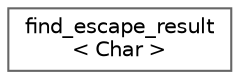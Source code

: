 digraph "类继承关系图"
{
 // LATEX_PDF_SIZE
  bgcolor="transparent";
  edge [fontname=Helvetica,fontsize=10,labelfontname=Helvetica,labelfontsize=10];
  node [fontname=Helvetica,fontsize=10,shape=box,height=0.2,width=0.4];
  rankdir="LR";
  Node0 [id="Node000000",label="find_escape_result\l\< Char \>",height=0.2,width=0.4,color="grey40", fillcolor="white", style="filled",URL="$structdetail_1_1find__escape__result.html",tooltip=" "];
}
